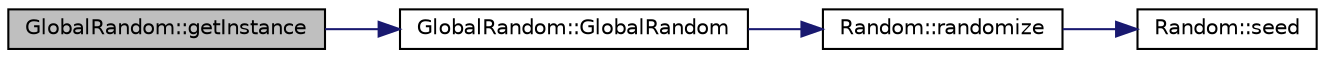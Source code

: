 digraph "GlobalRandom::getInstance"
{
 // INTERACTIVE_SVG=YES
  edge [fontname="Helvetica",fontsize="10",labelfontname="Helvetica",labelfontsize="10"];
  node [fontname="Helvetica",fontsize="10",shape=record];
  rankdir="LR";
  Node1 [label="GlobalRandom::getInstance",height=0.2,width=0.4,color="black", fillcolor="grey75", style="filled", fontcolor="black"];
  Node1 -> Node2 [color="midnightblue",fontsize="10",style="solid",fontname="Helvetica"];
  Node2 [label="GlobalRandom::GlobalRandom",height=0.2,width=0.4,color="black", fillcolor="white", style="filled",URL="$d3/d84/class_global_random.html#a2b42b8f3606d5c7e1de402b3154e416b"];
  Node2 -> Node3 [color="midnightblue",fontsize="10",style="solid",fontname="Helvetica"];
  Node3 [label="Random::randomize",height=0.2,width=0.4,color="black", fillcolor="white", style="filled",URL="$d2/de7/class_random.html#a6c2e245e9957c0372d8980c76e585dbc"];
  Node3 -> Node4 [color="midnightblue",fontsize="10",style="solid",fontname="Helvetica"];
  Node4 [label="Random::seed",height=0.2,width=0.4,color="black", fillcolor="white", style="filled",URL="$d2/de7/class_random.html#a955e6ddb29a299e1e5d2be5dc2b3d32c"];
}
